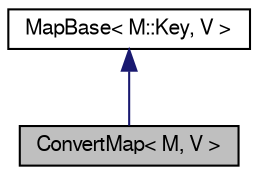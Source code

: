 digraph "ConvertMap&lt; M, V &gt;"
{
 // LATEX_PDF_SIZE
  edge [fontname="FreeSans",fontsize="10",labelfontname="FreeSans",labelfontsize="10"];
  node [fontname="FreeSans",fontsize="10",shape=record];
  Node0 [label="ConvertMap\< M, V \>",height=0.2,width=0.4,color="black", fillcolor="grey75", style="filled", fontcolor="black",tooltip="Map adaptor to convert the Value type of a map to another type using the default conversion."];
  Node1 -> Node0 [dir="back",color="midnightblue",fontsize="10",style="solid",fontname="FreeSans"];
  Node1 [label="MapBase\< M::Key, V \>",height=0.2,width=0.4,color="black", fillcolor="white", style="filled",URL="$a03161.html",tooltip=" "];
}
